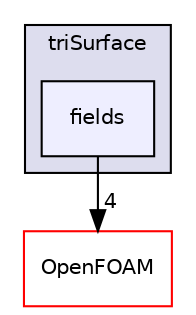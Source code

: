 digraph "src/surfMesh/triSurface/fields" {
  bgcolor=transparent;
  compound=true
  node [ fontsize="10", fontname="Helvetica"];
  edge [ labelfontsize="10", labelfontname="Helvetica"];
  subgraph clusterdir_b94b4c44c7e690bcc15ace8c383557d9 {
    graph [ bgcolor="#ddddee", pencolor="black", label="triSurface" fontname="Helvetica", fontsize="10", URL="dir_b94b4c44c7e690bcc15ace8c383557d9.html"]
  dir_0db2eb1d714f49ffffe5e78c1c8467bc [shape=box, label="fields", style="filled", fillcolor="#eeeeff", pencolor="black", URL="dir_0db2eb1d714f49ffffe5e78c1c8467bc.html"];
  }
  dir_c5473ff19b20e6ec4dfe5c310b3778a8 [shape=box label="OpenFOAM" color="red" URL="dir_c5473ff19b20e6ec4dfe5c310b3778a8.html"];
  dir_0db2eb1d714f49ffffe5e78c1c8467bc->dir_c5473ff19b20e6ec4dfe5c310b3778a8 [headlabel="4", labeldistance=1.5 headhref="dir_003651_002151.html"];
}
